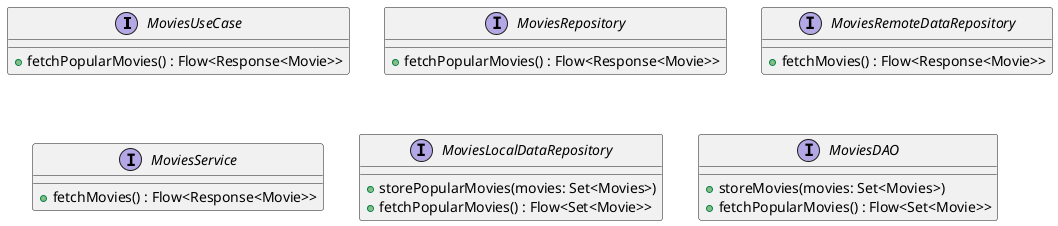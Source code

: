 @startuml
'https://plantuml.com/class-diagram

'Use Case
interface MoviesUseCase {
    + fetchPopularMovies() : Flow<Response<Movie>>
}

'Repository
interface MoviesRepository {
    + fetchPopularMovies() : Flow<Response<Movie>>
}

'Remote Data Source
interface MoviesRemoteDataRepository {
    + fetchMovies() : Flow<Response<Movie>>
}

'Remote Service
interface MoviesService {
    + fetchMovies() : Flow<Response<Movie>>
}

'Local Data Source
interface MoviesLocalDataRepository {
    + storePopularMovies(movies: Set<Movies>)
    + fetchPopularMovies() : Flow<Set<Movie>>
}

'DAO
interface MoviesDAO {
    + storeMovies(movies: Set<Movies>)
    + fetchPopularMovies() : Flow<Set<Movie>>
}


@enduml
